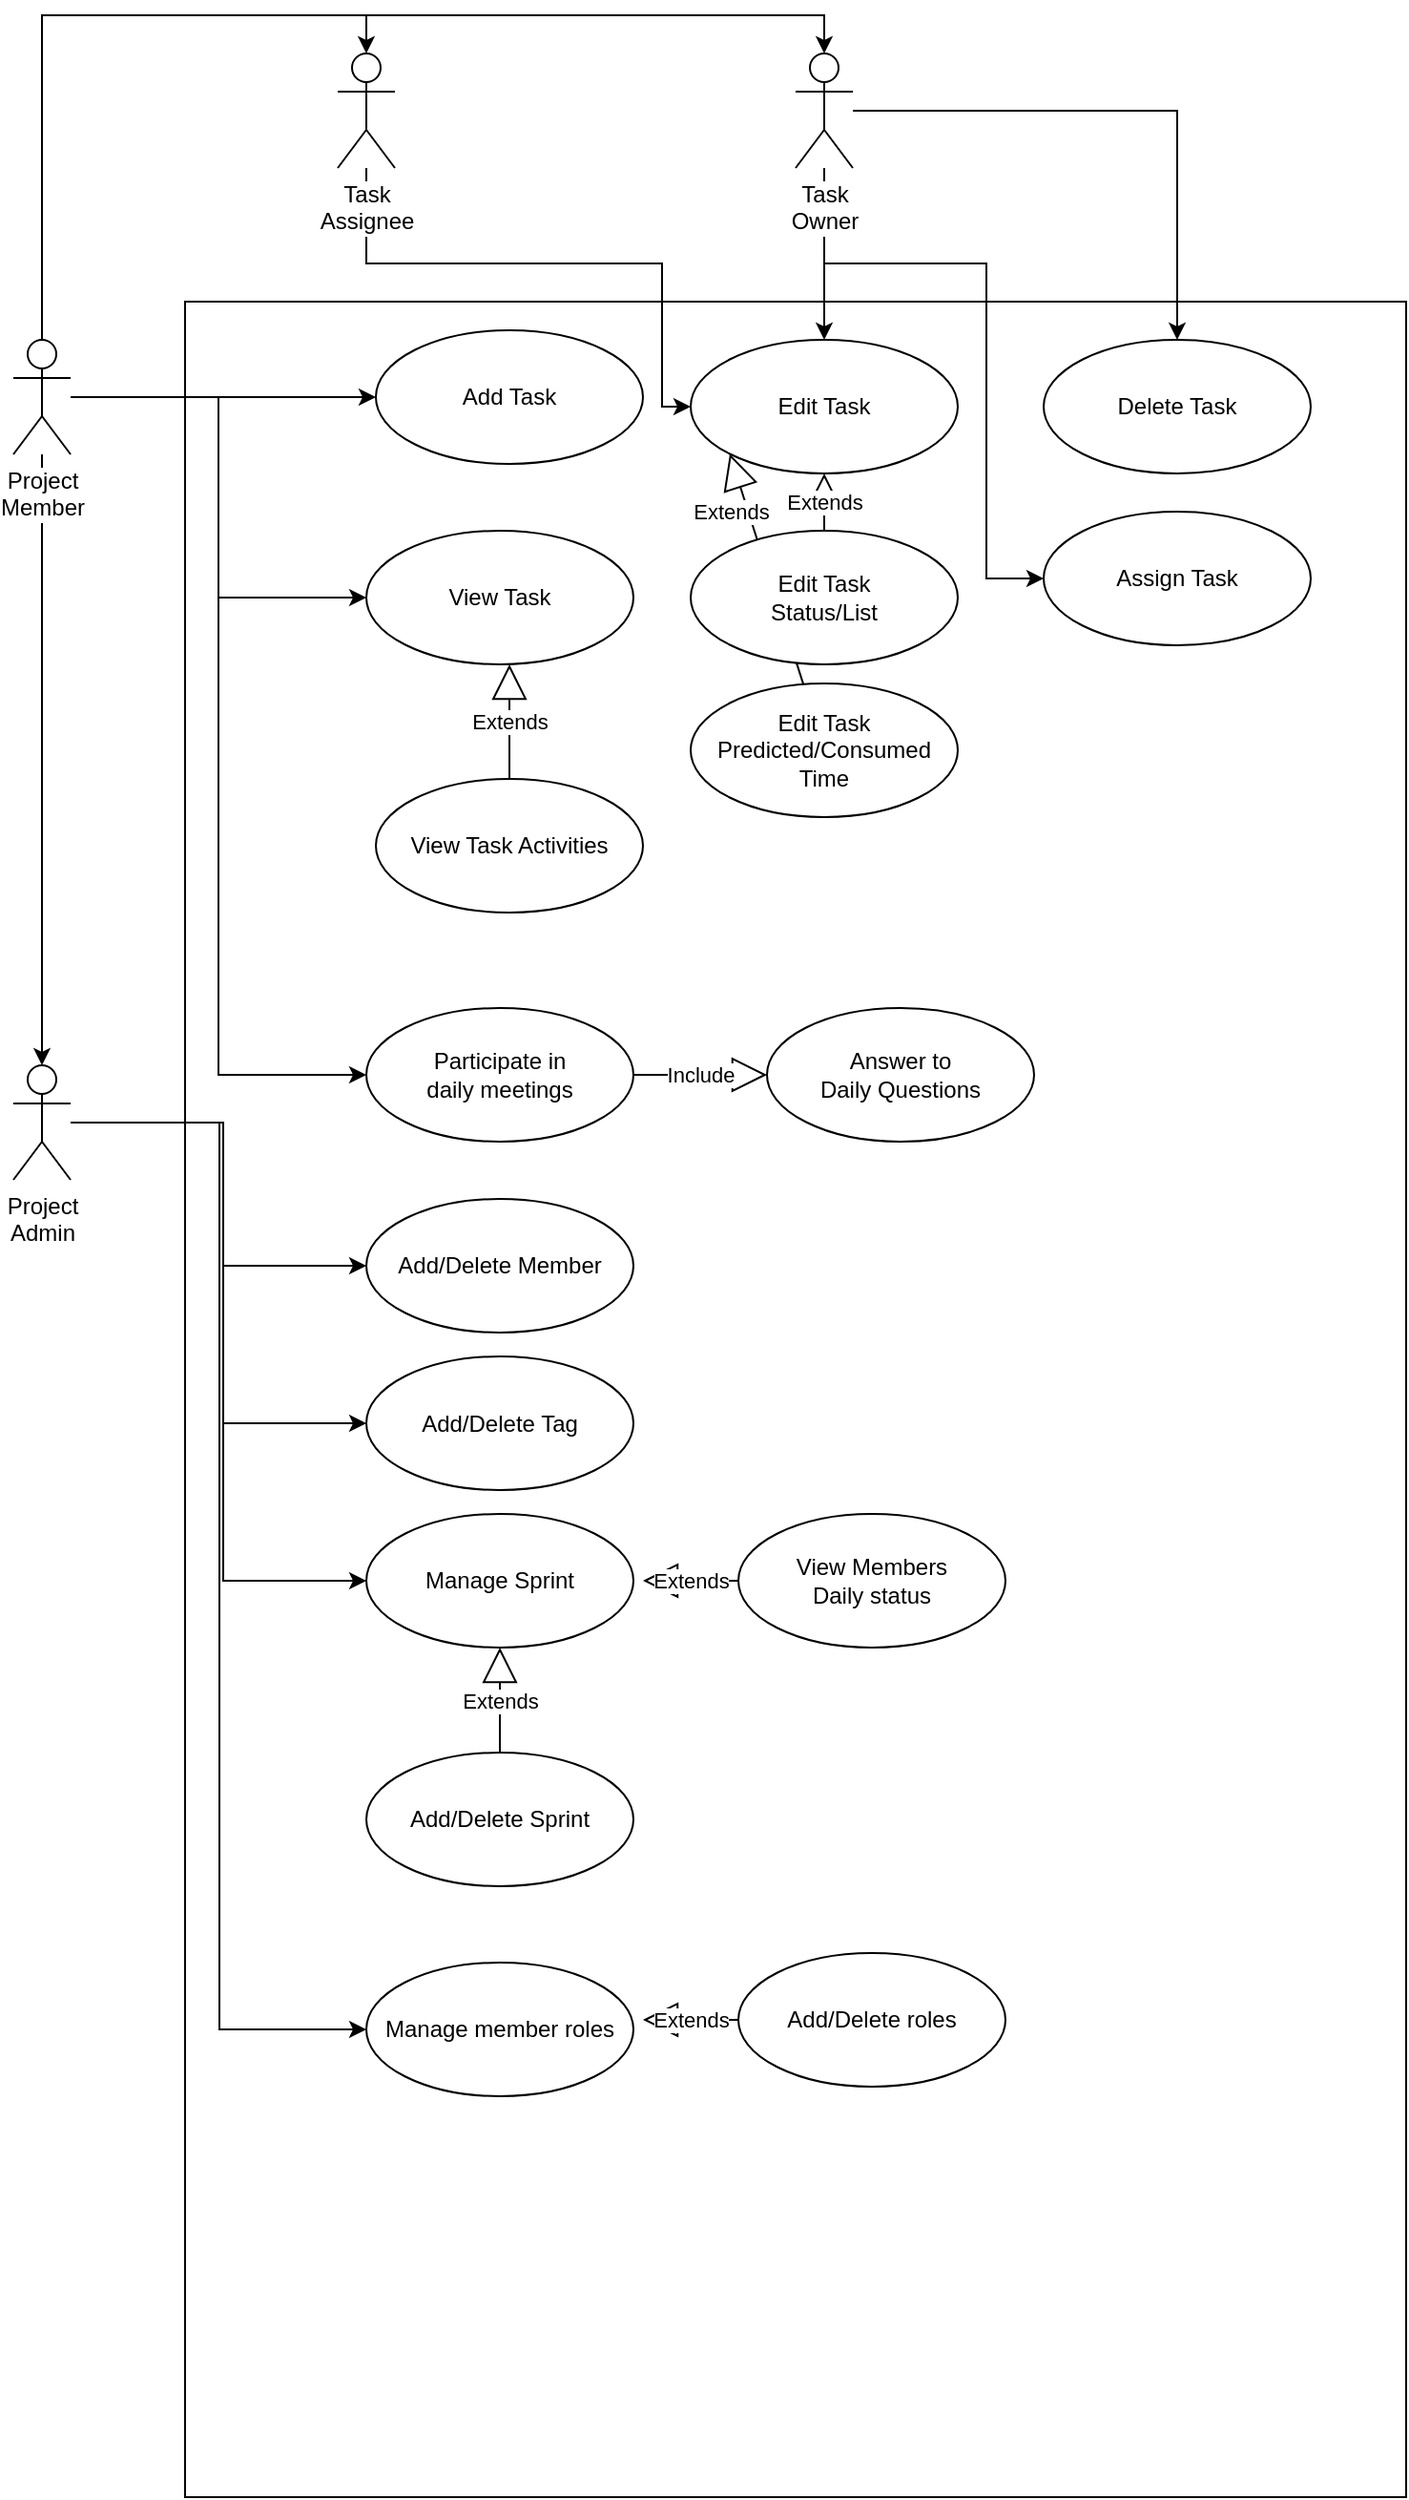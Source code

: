 <mxfile version="10.6.0" type="device"><diagram id="Uq08F-r9lxDnJWFf1p8z" name="Page-1"><mxGraphModel dx="1392" dy="803" grid="1" gridSize="10" guides="1" tooltips="1" connect="1" arrows="1" fold="1" page="1" pageScale="1" pageWidth="850" pageHeight="1100" math="0" shadow="0"><root><mxCell id="0"/><mxCell id="1" parent="0"/><mxCell id="GeTbSosaCALb1ppEJGpm-1" value="" style="rounded=0;whiteSpace=wrap;html=1;" parent="1" vertex="1"><mxGeometry x="120" y="200" width="640" height="1150" as="geometry"/></mxCell><mxCell id="GeTbSosaCALb1ppEJGpm-4" value="" style="edgeStyle=orthogonalEdgeStyle;rounded=0;orthogonalLoop=1;jettySize=auto;html=1;" parent="1" source="GeTbSosaCALb1ppEJGpm-2" target="GeTbSosaCALb1ppEJGpm-3" edge="1"><mxGeometry relative="1" as="geometry"/></mxCell><mxCell id="GeTbSosaCALb1ppEJGpm-7" value="" style="edgeStyle=orthogonalEdgeStyle;rounded=0;orthogonalLoop=1;jettySize=auto;html=1;" parent="1" source="GeTbSosaCALb1ppEJGpm-2" target="GeTbSosaCALb1ppEJGpm-6" edge="1"><mxGeometry relative="1" as="geometry"><Array as="points"><mxPoint x="45" y="50"/></Array></mxGeometry></mxCell><mxCell id="GeTbSosaCALb1ppEJGpm-10" style="edgeStyle=orthogonalEdgeStyle;rounded=0;orthogonalLoop=1;jettySize=auto;html=1;entryX=0;entryY=0.5;entryDx=0;entryDy=0;" parent="1" source="GeTbSosaCALb1ppEJGpm-2" target="GeTbSosaCALb1ppEJGpm-9" edge="1"><mxGeometry relative="1" as="geometry"/></mxCell><mxCell id="GeTbSosaCALb1ppEJGpm-13" value="" style="edgeStyle=orthogonalEdgeStyle;rounded=0;orthogonalLoop=1;jettySize=auto;html=1;" parent="1" source="GeTbSosaCALb1ppEJGpm-2" target="GeTbSosaCALb1ppEJGpm-12" edge="1"><mxGeometry relative="1" as="geometry"><Array as="points"><mxPoint x="45" y="50"/></Array></mxGeometry></mxCell><mxCell id="GeTbSosaCALb1ppEJGpm-21" style="edgeStyle=orthogonalEdgeStyle;rounded=0;orthogonalLoop=1;jettySize=auto;html=1;entryX=0;entryY=0.5;entryDx=0;entryDy=0;" parent="1" source="GeTbSosaCALb1ppEJGpm-2" target="GeTbSosaCALb1ppEJGpm-20" edge="1"><mxGeometry relative="1" as="geometry"/></mxCell><mxCell id="GeTbSosaCALb1ppEJGpm-41" style="edgeStyle=orthogonalEdgeStyle;rounded=0;orthogonalLoop=1;jettySize=auto;html=1;entryX=0;entryY=0.5;entryDx=0;entryDy=0;" parent="1" source="GeTbSosaCALb1ppEJGpm-2" target="GeTbSosaCALb1ppEJGpm-40" edge="1"><mxGeometry relative="1" as="geometry"/></mxCell><mxCell id="GeTbSosaCALb1ppEJGpm-2" value="&lt;div&gt;Project&lt;/div&gt;&lt;div&gt;Member&lt;/div&gt;" style="shape=umlActor;verticalLabelPosition=bottom;labelBackgroundColor=#ffffff;verticalAlign=top;html=1;outlineConnect=0;" parent="1" vertex="1"><mxGeometry x="30" y="220" width="30" height="60" as="geometry"/></mxCell><mxCell id="GeTbSosaCALb1ppEJGpm-16" style="edgeStyle=orthogonalEdgeStyle;rounded=0;orthogonalLoop=1;jettySize=auto;html=1;entryX=0.5;entryY=0;entryDx=0;entryDy=0;" parent="1" source="GeTbSosaCALb1ppEJGpm-12" target="GeTbSosaCALb1ppEJGpm-15" edge="1"><mxGeometry relative="1" as="geometry"/></mxCell><mxCell id="GeTbSosaCALb1ppEJGpm-19" style="edgeStyle=orthogonalEdgeStyle;rounded=0;orthogonalLoop=1;jettySize=auto;html=1;entryX=0.5;entryY=0;entryDx=0;entryDy=0;" parent="1" source="GeTbSosaCALb1ppEJGpm-12" target="GeTbSosaCALb1ppEJGpm-17" edge="1"><mxGeometry relative="1" as="geometry"><Array as="points"><mxPoint x="455" y="130"/><mxPoint x="455" y="130"/></Array></mxGeometry></mxCell><mxCell id="GeTbSosaCALb1ppEJGpm-25" style="edgeStyle=orthogonalEdgeStyle;rounded=0;orthogonalLoop=1;jettySize=auto;html=1;" parent="1" source="GeTbSosaCALb1ppEJGpm-12" target="GeTbSosaCALb1ppEJGpm-24" edge="1"><mxGeometry relative="1" as="geometry"><Array as="points"><mxPoint x="455" y="180"/><mxPoint x="540" y="180"/><mxPoint x="540" y="345"/></Array></mxGeometry></mxCell><mxCell id="GeTbSosaCALb1ppEJGpm-12" value="&lt;div&gt;Task&lt;/div&gt;&lt;div&gt;Owner&lt;br&gt;&lt;/div&gt;" style="shape=umlActor;verticalLabelPosition=bottom;labelBackgroundColor=#ffffff;verticalAlign=top;html=1;outlineConnect=0;" parent="1" vertex="1"><mxGeometry x="440" y="70" width="30" height="60" as="geometry"/></mxCell><mxCell id="GeTbSosaCALb1ppEJGpm-26" style="edgeStyle=orthogonalEdgeStyle;rounded=0;orthogonalLoop=1;jettySize=auto;html=1;entryX=0;entryY=0.5;entryDx=0;entryDy=0;" parent="1" source="GeTbSosaCALb1ppEJGpm-6" target="GeTbSosaCALb1ppEJGpm-17" edge="1"><mxGeometry relative="1" as="geometry"><Array as="points"><mxPoint x="215" y="180"/><mxPoint x="370" y="180"/><mxPoint x="370" y="255"/></Array></mxGeometry></mxCell><mxCell id="GeTbSosaCALb1ppEJGpm-6" value="&lt;div&gt;Task&lt;/div&gt;&lt;div&gt;Assignee&lt;/div&gt;" style="shape=umlActor;verticalLabelPosition=bottom;labelBackgroundColor=#ffffff;verticalAlign=top;html=1;outlineConnect=0;" parent="1" vertex="1"><mxGeometry x="200" y="70" width="30" height="60" as="geometry"/></mxCell><mxCell id="GeTbSosaCALb1ppEJGpm-23" style="edgeStyle=orthogonalEdgeStyle;rounded=0;orthogonalLoop=1;jettySize=auto;html=1;entryX=0;entryY=0.5;entryDx=0;entryDy=0;" parent="1" source="GeTbSosaCALb1ppEJGpm-3" target="GeTbSosaCALb1ppEJGpm-22" edge="1"><mxGeometry relative="1" as="geometry"><Array as="points"><mxPoint x="140" y="630"/><mxPoint x="140" y="705"/></Array></mxGeometry></mxCell><mxCell id="GeTbSosaCALb1ppEJGpm-30" style="edgeStyle=orthogonalEdgeStyle;rounded=0;orthogonalLoop=1;jettySize=auto;html=1;" parent="1" source="GeTbSosaCALb1ppEJGpm-3" target="GeTbSosaCALb1ppEJGpm-29" edge="1"><mxGeometry relative="1" as="geometry"><Array as="points"><mxPoint x="140" y="630"/><mxPoint x="140" y="870"/></Array></mxGeometry></mxCell><mxCell id="GeTbSosaCALb1ppEJGpm-39" style="edgeStyle=orthogonalEdgeStyle;rounded=0;orthogonalLoop=1;jettySize=auto;html=1;entryX=0;entryY=0.5;entryDx=0;entryDy=0;" parent="1" source="GeTbSosaCALb1ppEJGpm-3" target="GeTbSosaCALb1ppEJGpm-38" edge="1"><mxGeometry relative="1" as="geometry"><Array as="points"><mxPoint x="140" y="630"/><mxPoint x="140" y="788"/></Array></mxGeometry></mxCell><mxCell id="YzDb8rb8OSdmRy8U02qd-2" style="edgeStyle=orthogonalEdgeStyle;rounded=0;orthogonalLoop=1;jettySize=auto;html=1;entryX=0;entryY=0.5;entryDx=0;entryDy=0;" edge="1" parent="1" source="GeTbSosaCALb1ppEJGpm-3" target="YzDb8rb8OSdmRy8U02qd-1"><mxGeometry relative="1" as="geometry"><Array as="points"><mxPoint x="138" y="630"/><mxPoint x="138" y="1105"/></Array></mxGeometry></mxCell><mxCell id="GeTbSosaCALb1ppEJGpm-3" value="&lt;div&gt;Project&lt;/div&gt;&lt;div&gt;Admin&lt;/div&gt;" style="shape=umlActor;verticalLabelPosition=bottom;labelBackgroundColor=#ffffff;verticalAlign=top;html=1;outlineConnect=0;" parent="1" vertex="1"><mxGeometry x="30" y="600" width="30" height="60" as="geometry"/></mxCell><mxCell id="GeTbSosaCALb1ppEJGpm-9" value="&lt;div&gt;Add Task&lt;/div&gt;" style="ellipse;whiteSpace=wrap;html=1;" parent="1" vertex="1"><mxGeometry x="220" y="215" width="140" height="70" as="geometry"/></mxCell><mxCell id="GeTbSosaCALb1ppEJGpm-15" value="Delete Task" style="ellipse;whiteSpace=wrap;html=1;" parent="1" vertex="1"><mxGeometry x="570" y="220" width="140" height="70" as="geometry"/></mxCell><mxCell id="GeTbSosaCALb1ppEJGpm-17" value="&lt;div&gt;Edit Task&lt;/div&gt;" style="ellipse;whiteSpace=wrap;html=1;" parent="1" vertex="1"><mxGeometry x="385" y="220" width="140" height="70" as="geometry"/></mxCell><mxCell id="GeTbSosaCALb1ppEJGpm-20" value="View Task" style="ellipse;whiteSpace=wrap;html=1;" parent="1" vertex="1"><mxGeometry x="215" y="320" width="140" height="70" as="geometry"/></mxCell><mxCell id="GeTbSosaCALb1ppEJGpm-22" value="Add/Delete Member" style="ellipse;whiteSpace=wrap;html=1;" parent="1" vertex="1"><mxGeometry x="215" y="670" width="140" height="70" as="geometry"/></mxCell><mxCell id="GeTbSosaCALb1ppEJGpm-24" value="Assign Task" style="ellipse;whiteSpace=wrap;html=1;" parent="1" vertex="1"><mxGeometry x="570" y="310" width="140" height="70" as="geometry"/></mxCell><mxCell id="GeTbSosaCALb1ppEJGpm-27" value="View Task Activities" style="ellipse;whiteSpace=wrap;html=1;" parent="1" vertex="1"><mxGeometry x="220" y="450" width="140" height="70" as="geometry"/></mxCell><mxCell id="GeTbSosaCALb1ppEJGpm-28" value="Extends" style="endArrow=block;endSize=16;endFill=0;html=1;" parent="1" source="GeTbSosaCALb1ppEJGpm-27" edge="1"><mxGeometry width="160" relative="1" as="geometry"><mxPoint x="290" y="260" as="sourcePoint"/><mxPoint x="290" y="390" as="targetPoint"/></mxGeometry></mxCell><mxCell id="GeTbSosaCALb1ppEJGpm-29" value="Manage Sprint" style="ellipse;whiteSpace=wrap;html=1;" parent="1" vertex="1"><mxGeometry x="215" y="835" width="140" height="70" as="geometry"/></mxCell><mxCell id="GeTbSosaCALb1ppEJGpm-31" value="Add/Delete Sprint" style="ellipse;whiteSpace=wrap;html=1;" parent="1" vertex="1"><mxGeometry x="215" y="960" width="140" height="70" as="geometry"/></mxCell><mxCell id="GeTbSosaCALb1ppEJGpm-32" value="Extends" style="endArrow=block;endSize=16;endFill=0;html=1;entryX=0.5;entryY=1;entryDx=0;entryDy=0;" parent="1" source="GeTbSosaCALb1ppEJGpm-31" target="GeTbSosaCALb1ppEJGpm-29" edge="1"><mxGeometry width="160" relative="1" as="geometry"><mxPoint x="285" y="795" as="sourcePoint"/><mxPoint x="300" y="915" as="targetPoint"/></mxGeometry></mxCell><mxCell id="GeTbSosaCALb1ppEJGpm-34" value="Extends" style="endArrow=block;endSize=16;endFill=0;html=1;" parent="1" source="GeTbSosaCALb1ppEJGpm-33" edge="1"><mxGeometry width="160" relative="1" as="geometry"><mxPoint x="455" y="160" as="sourcePoint"/><mxPoint x="455" y="290" as="targetPoint"/></mxGeometry></mxCell><mxCell id="GeTbSosaCALb1ppEJGpm-35" value="&lt;div&gt;Edit Task &lt;br&gt;&lt;/div&gt;&lt;div&gt;Predicted/Consumed&lt;/div&gt;&lt;div&gt;Time&lt;br&gt;&lt;/div&gt;" style="ellipse;whiteSpace=wrap;html=1;" parent="1" vertex="1"><mxGeometry x="385" y="400" width="140" height="70" as="geometry"/></mxCell><mxCell id="GeTbSosaCALb1ppEJGpm-37" value="Extends" style="endArrow=block;endSize=16;endFill=0;html=1;entryX=0;entryY=1;entryDx=0;entryDy=0;" parent="1" source="GeTbSosaCALb1ppEJGpm-35" target="GeTbSosaCALb1ppEJGpm-17" edge="1"><mxGeometry x="0.547" y="9" width="160" relative="1" as="geometry"><mxPoint x="455" y="240" as="sourcePoint"/><mxPoint x="455" y="240" as="targetPoint"/><mxPoint as="offset"/></mxGeometry></mxCell><mxCell id="GeTbSosaCALb1ppEJGpm-33" value="&lt;div&gt;Edit Task &lt;br&gt;&lt;/div&gt;&lt;div&gt;Status/List&lt;/div&gt;" style="ellipse;whiteSpace=wrap;html=1;" parent="1" vertex="1"><mxGeometry x="385" y="320" width="140" height="70" as="geometry"/></mxCell><mxCell id="GeTbSosaCALb1ppEJGpm-38" value="Add/Delete Tag" style="ellipse;whiteSpace=wrap;html=1;" parent="1" vertex="1"><mxGeometry x="215" y="752.5" width="140" height="70" as="geometry"/></mxCell><mxCell id="GeTbSosaCALb1ppEJGpm-40" value="&lt;div&gt;Participate in &lt;br&gt;&lt;/div&gt;&lt;div&gt;daily meetings&lt;/div&gt;" style="ellipse;whiteSpace=wrap;html=1;" parent="1" vertex="1"><mxGeometry x="215" y="570" width="140" height="70" as="geometry"/></mxCell><mxCell id="GeTbSosaCALb1ppEJGpm-42" value="&lt;div&gt;View Members&lt;/div&gt;&lt;div&gt;Daily status&lt;br&gt;&lt;/div&gt;" style="ellipse;whiteSpace=wrap;html=1;" parent="1" vertex="1"><mxGeometry x="410" y="835" width="140" height="70" as="geometry"/></mxCell><mxCell id="GeTbSosaCALb1ppEJGpm-45" value="Extends" style="endArrow=block;endSize=16;endFill=0;html=1;" parent="1" source="GeTbSosaCALb1ppEJGpm-42" edge="1"><mxGeometry width="160" relative="1" as="geometry"><mxPoint x="225" y="870" as="sourcePoint"/><mxPoint x="360" y="870" as="targetPoint"/></mxGeometry></mxCell><mxCell id="GeTbSosaCALb1ppEJGpm-46" value="&lt;div&gt;Answer to&lt;/div&gt;&lt;div&gt; Daily Questions&lt;/div&gt;" style="ellipse;whiteSpace=wrap;html=1;" parent="1" vertex="1"><mxGeometry x="425" y="570" width="140" height="70" as="geometry"/></mxCell><mxCell id="GeTbSosaCALb1ppEJGpm-48" value="Include" style="endArrow=block;endSize=16;endFill=0;html=1;" parent="1" source="GeTbSosaCALb1ppEJGpm-40" target="GeTbSosaCALb1ppEJGpm-46" edge="1"><mxGeometry width="160" relative="1" as="geometry"><mxPoint x="355" y="605" as="sourcePoint"/><mxPoint x="390" y="605" as="targetPoint"/></mxGeometry></mxCell><mxCell id="YzDb8rb8OSdmRy8U02qd-1" value="Manage member roles" style="ellipse;whiteSpace=wrap;html=1;" vertex="1" parent="1"><mxGeometry x="215" y="1070" width="140" height="70" as="geometry"/></mxCell><mxCell id="YzDb8rb8OSdmRy8U02qd-3" value="Add/Delete roles" style="ellipse;whiteSpace=wrap;html=1;" vertex="1" parent="1"><mxGeometry x="410" y="1065" width="140" height="70" as="geometry"/></mxCell><mxCell id="YzDb8rb8OSdmRy8U02qd-4" value="Extends" style="endArrow=block;endSize=16;endFill=0;html=1;" edge="1" parent="1" source="YzDb8rb8OSdmRy8U02qd-3"><mxGeometry width="160" relative="1" as="geometry"><mxPoint x="225" y="1100" as="sourcePoint"/><mxPoint x="360" y="1100" as="targetPoint"/></mxGeometry></mxCell></root></mxGraphModel></diagram></mxfile>
